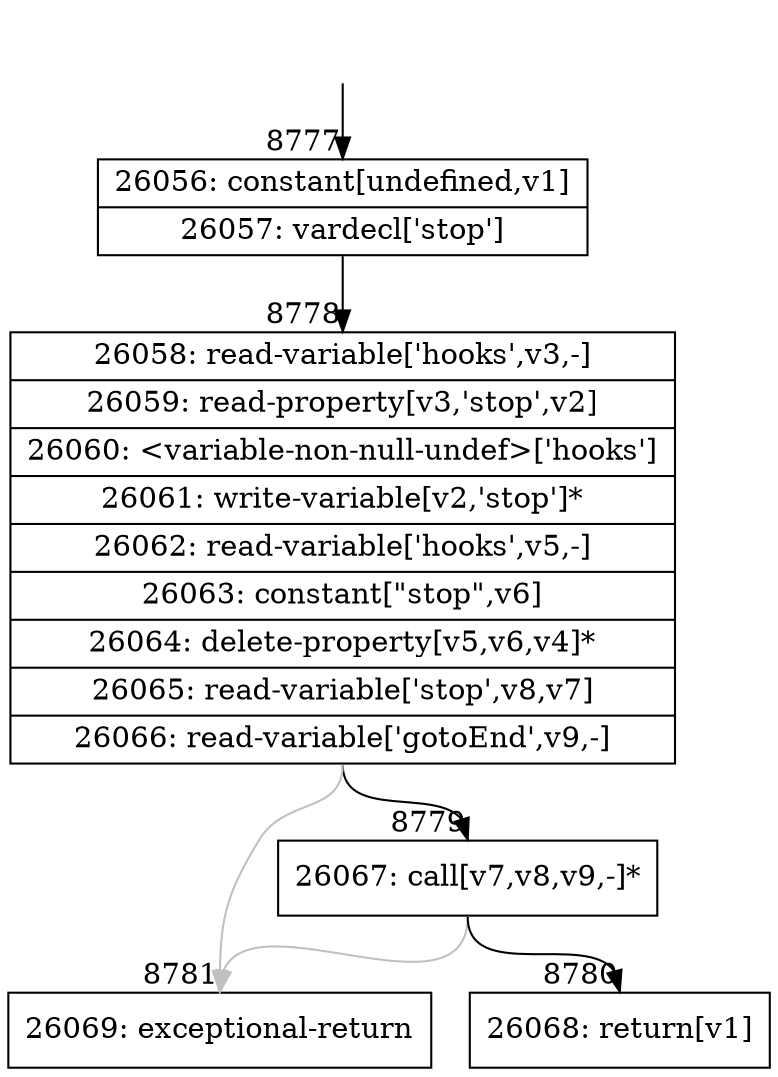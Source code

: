digraph {
rankdir="TD"
BB_entry547[shape=none,label=""];
BB_entry547 -> BB8777 [tailport=s, headport=n, headlabel="    8777"]
BB8777 [shape=record label="{26056: constant[undefined,v1]|26057: vardecl['stop']}" ] 
BB8777 -> BB8778 [tailport=s, headport=n, headlabel="      8778"]
BB8778 [shape=record label="{26058: read-variable['hooks',v3,-]|26059: read-property[v3,'stop',v2]|26060: \<variable-non-null-undef\>['hooks']|26061: write-variable[v2,'stop']*|26062: read-variable['hooks',v5,-]|26063: constant[\"stop\",v6]|26064: delete-property[v5,v6,v4]*|26065: read-variable['stop',v8,v7]|26066: read-variable['gotoEnd',v9,-]}" ] 
BB8778 -> BB8779 [tailport=s, headport=n, headlabel="      8779"]
BB8778 -> BB8781 [tailport=s, headport=n, color=gray, headlabel="      8781"]
BB8779 [shape=record label="{26067: call[v7,v8,v9,-]*}" ] 
BB8779 -> BB8780 [tailport=s, headport=n, headlabel="      8780"]
BB8779 -> BB8781 [tailport=s, headport=n, color=gray]
BB8780 [shape=record label="{26068: return[v1]}" ] 
BB8781 [shape=record label="{26069: exceptional-return}" ] 
}
